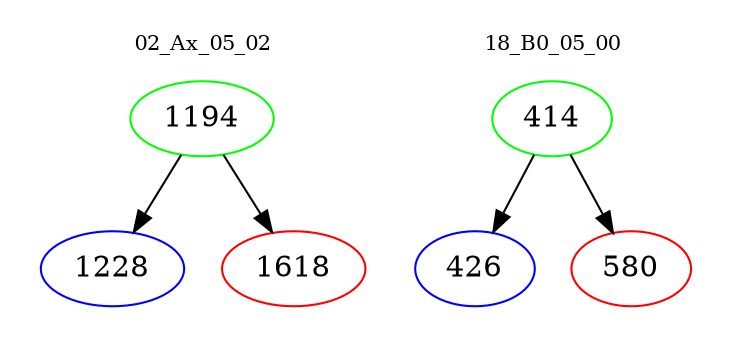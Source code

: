 digraph{
subgraph cluster_0 {
color = white
label = "02_Ax_05_02";
fontsize=10;
T0_1194 [label="1194", color="green"]
T0_1194 -> T0_1228 [color="black"]
T0_1228 [label="1228", color="blue"]
T0_1194 -> T0_1618 [color="black"]
T0_1618 [label="1618", color="red"]
}
subgraph cluster_1 {
color = white
label = "18_B0_05_00";
fontsize=10;
T1_414 [label="414", color="green"]
T1_414 -> T1_426 [color="black"]
T1_426 [label="426", color="blue"]
T1_414 -> T1_580 [color="black"]
T1_580 [label="580", color="red"]
}
}

